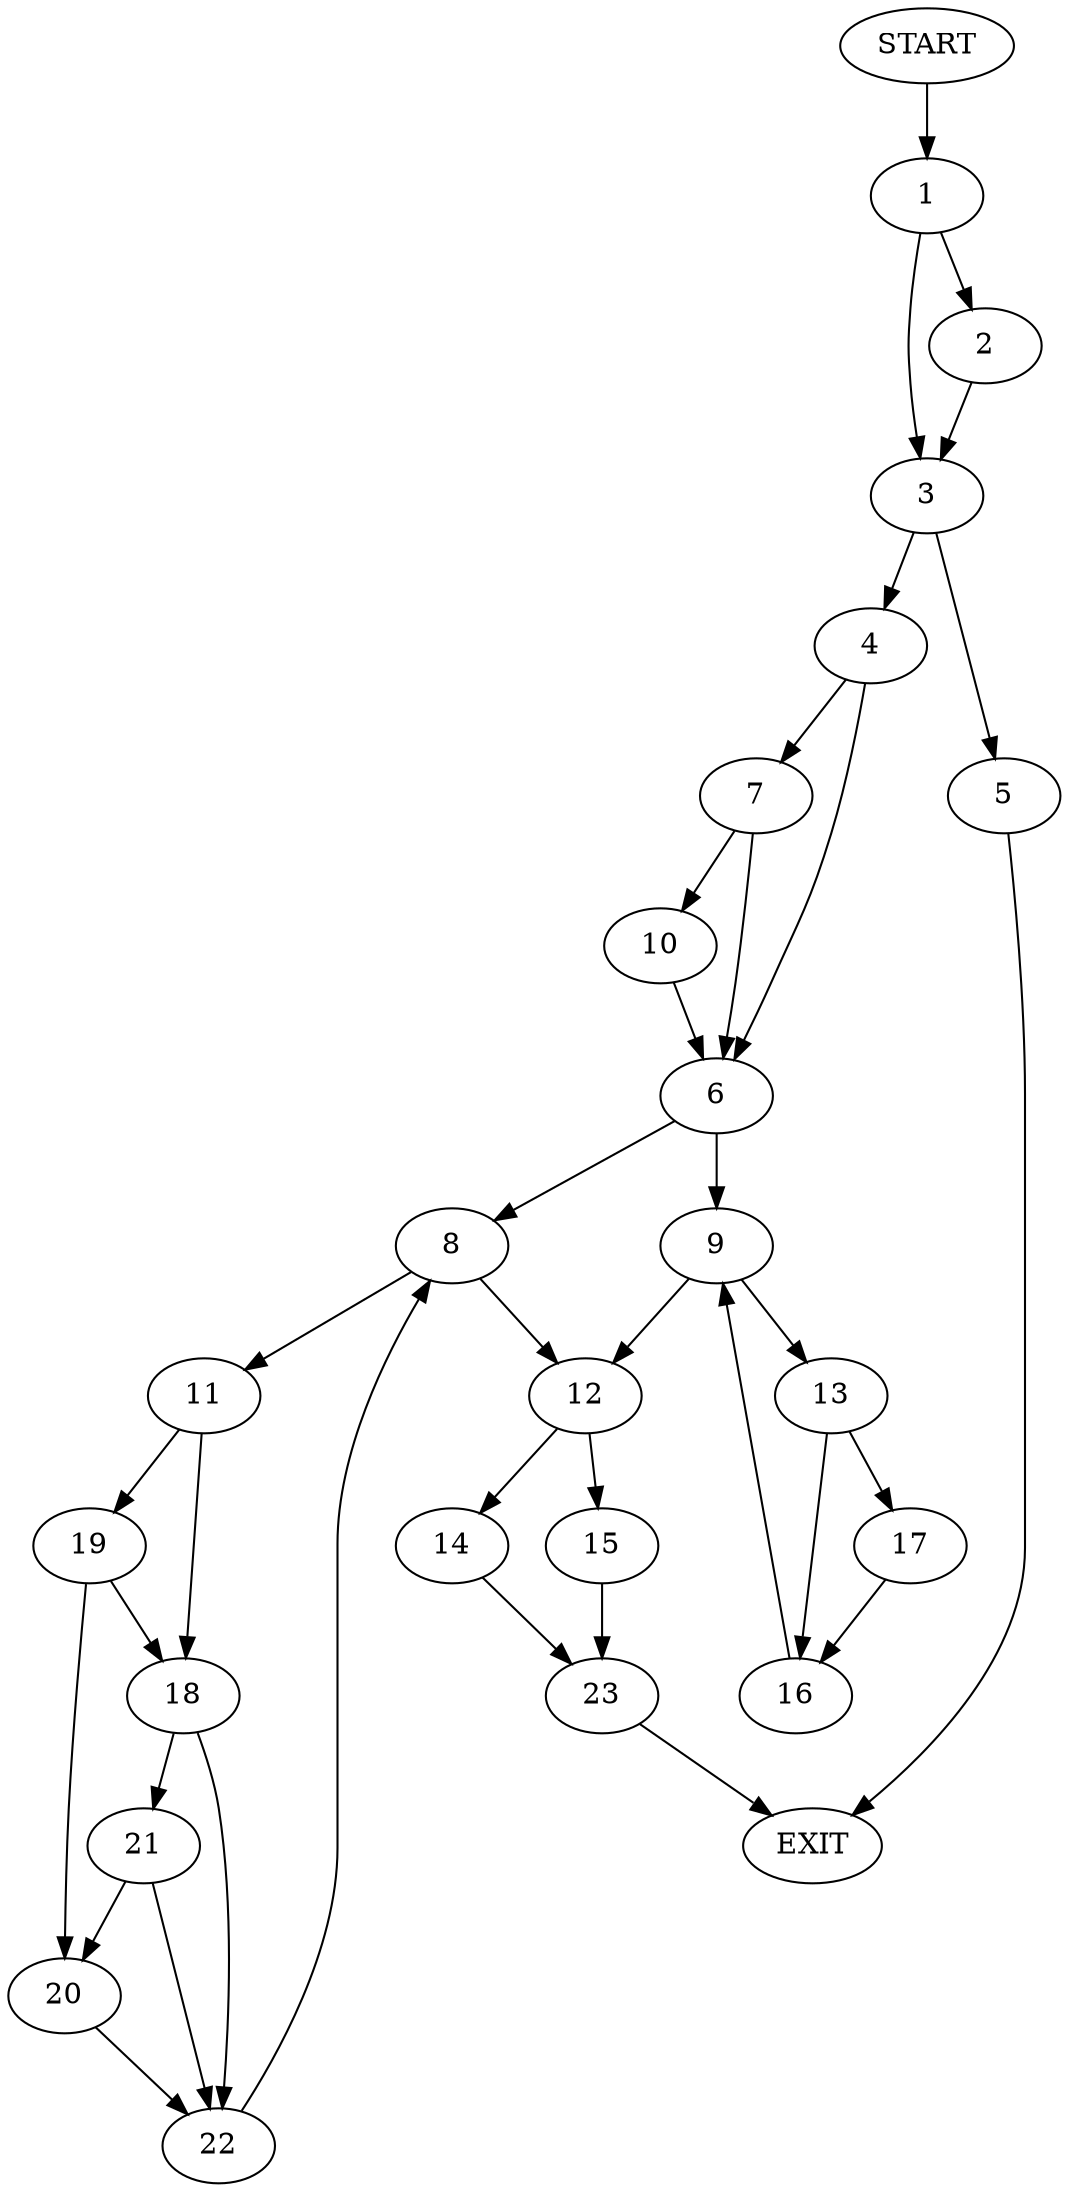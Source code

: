digraph {
0 [label="START"]
24 [label="EXIT"]
0 -> 1
1 -> 2
1 -> 3
2 -> 3
3 -> 4
3 -> 5
4 -> 6
4 -> 7
5 -> 24
6 -> 8
6 -> 9
7 -> 6
7 -> 10
10 -> 6
8 -> 11
8 -> 12
9 -> 12
9 -> 13
12 -> 14
12 -> 15
13 -> 16
13 -> 17
17 -> 16
16 -> 9
11 -> 18
11 -> 19
19 -> 18
19 -> 20
18 -> 21
18 -> 22
20 -> 22
21 -> 20
21 -> 22
22 -> 8
14 -> 23
15 -> 23
23 -> 24
}
